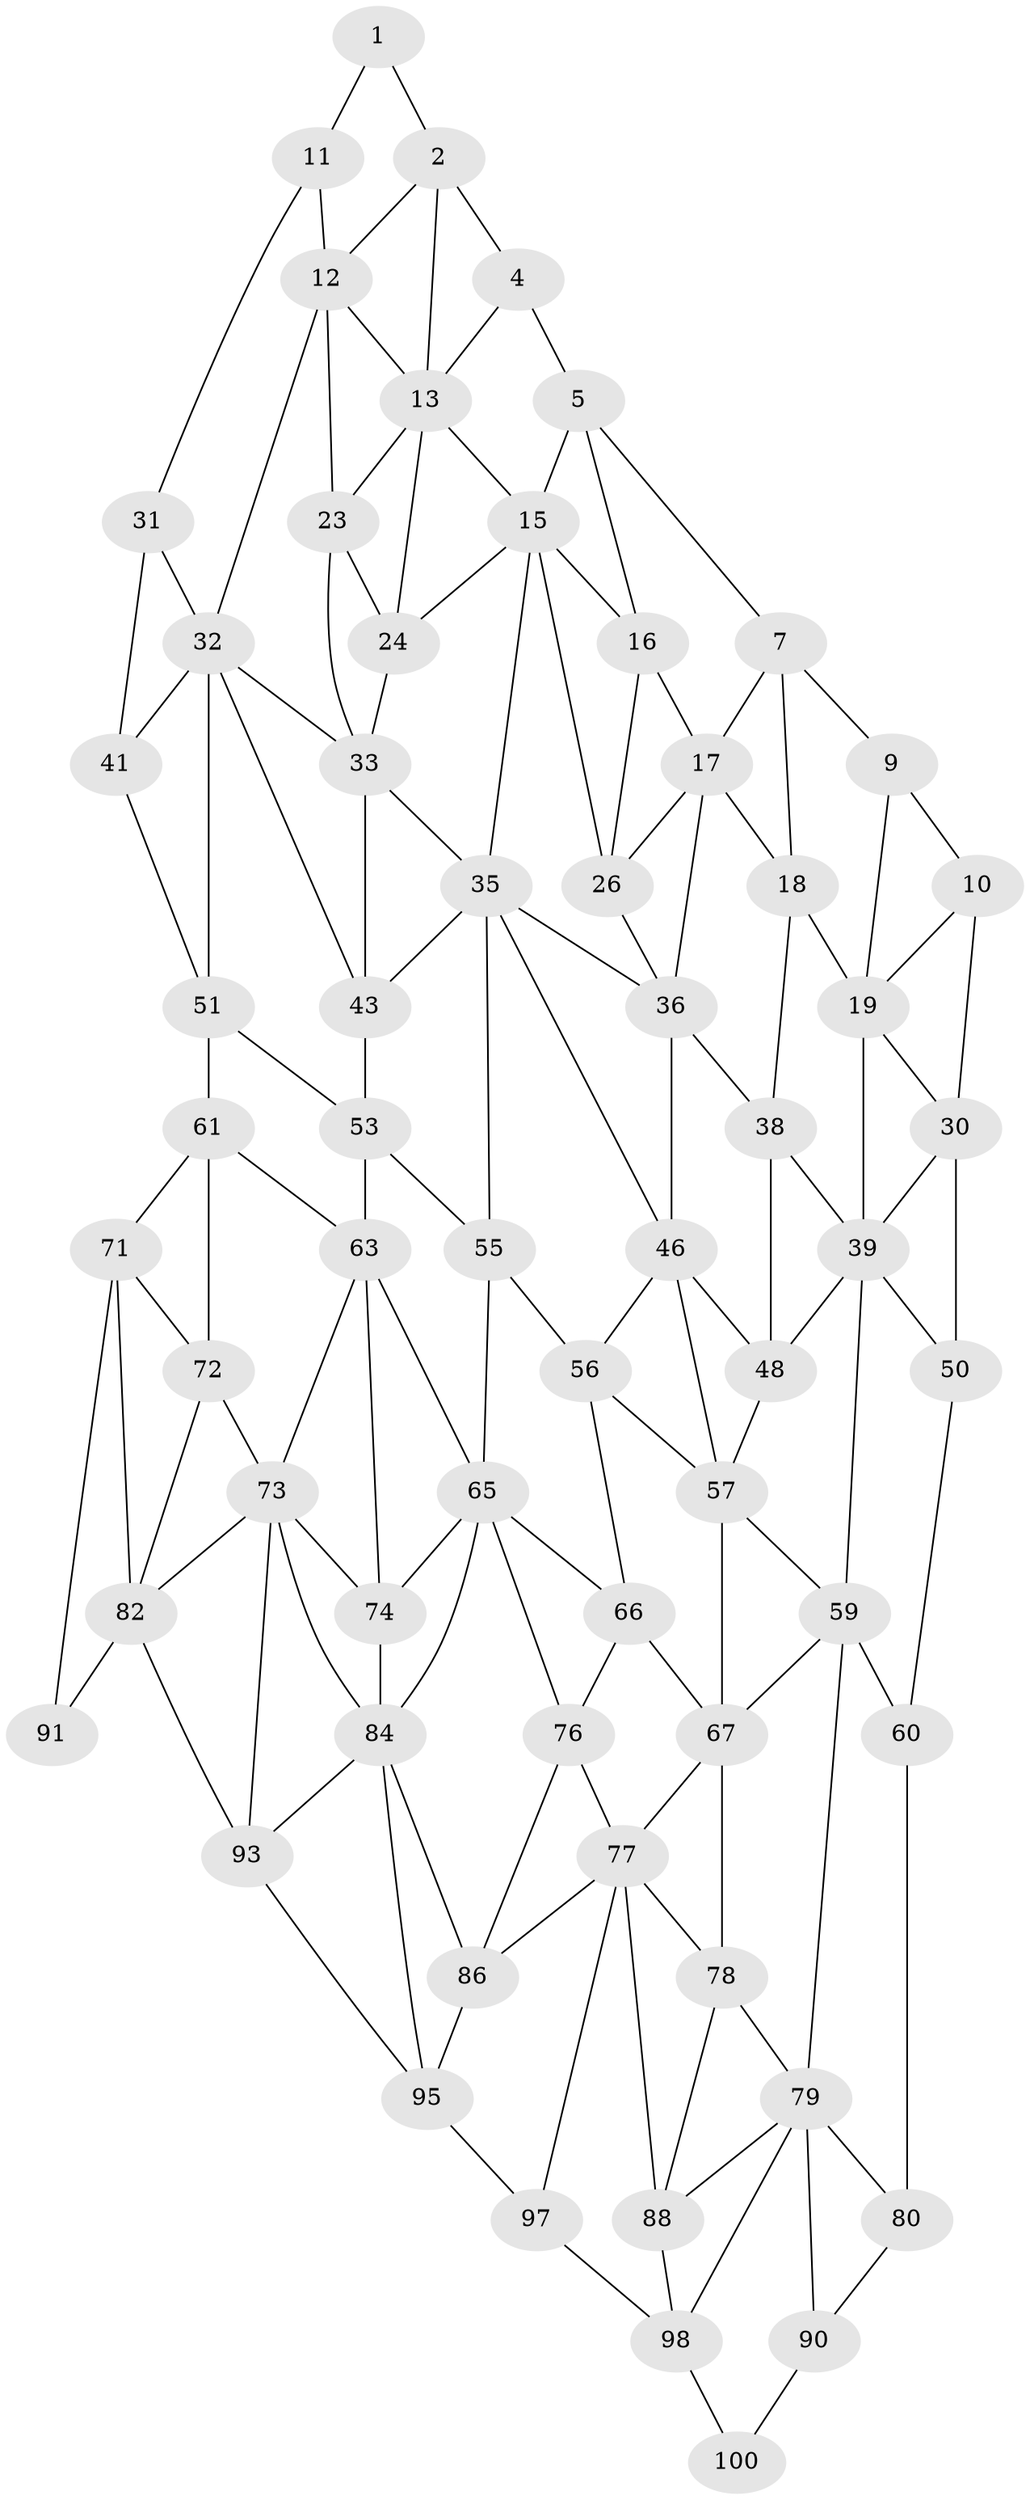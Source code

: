 // original degree distribution, {2: 0.04, 3: 0.32, 4: 0.64}
// Generated by graph-tools (version 1.1) at 2025/38/02/21/25 10:38:57]
// undirected, 63 vertices, 133 edges
graph export_dot {
graph [start="1"]
  node [color=gray90,style=filled];
  1;
  2 [super="+3"];
  4;
  5 [super="+6"];
  7 [super="+8"];
  9;
  10 [super="+20"];
  11 [super="+21"];
  12 [super="+22"];
  13 [super="+14"];
  15 [super="+25"];
  16;
  17 [super="+27"];
  18 [super="+28"];
  19 [super="+29"];
  23;
  24;
  26;
  30 [super="+40"];
  31;
  32 [super="+42"];
  33 [super="+34"];
  35 [super="+45"];
  36 [super="+37"];
  38;
  39 [super="+49"];
  41;
  43 [super="+44"];
  46 [super="+47"];
  48;
  50;
  51 [super="+52"];
  53 [super="+54"];
  55;
  56;
  57 [super="+58"];
  59 [super="+69"];
  60 [super="+70"];
  61 [super="+62"];
  63 [super="+64"];
  65 [super="+75"];
  66;
  67 [super="+68"];
  71 [super="+81"];
  72;
  73 [super="+83"];
  74;
  76;
  77 [super="+87"];
  78;
  79 [super="+89"];
  80;
  82 [super="+92"];
  84 [super="+85"];
  86;
  88;
  90;
  91;
  93 [super="+94"];
  95 [super="+96"];
  97;
  98 [super="+99"];
  100;
  1 -- 11;
  1 -- 2;
  2 -- 12;
  2 -- 4;
  2 -- 13;
  4 -- 5;
  4 -- 13;
  5 -- 15;
  5 -- 16;
  5 -- 7;
  7 -- 17;
  7 -- 9;
  7 -- 18;
  9 -- 19;
  9 -- 10;
  10 -- 19;
  10 -- 30;
  11 -- 12 [weight=2];
  11 -- 31;
  12 -- 13;
  12 -- 32;
  12 -- 23;
  13 -- 23;
  13 -- 24;
  13 -- 15;
  15 -- 16;
  15 -- 24;
  15 -- 26;
  15 -- 35;
  16 -- 26;
  16 -- 17;
  17 -- 18 [weight=2];
  17 -- 26;
  17 -- 36;
  18 -- 19 [weight=2];
  18 -- 38;
  19 -- 30;
  19 -- 39;
  23 -- 33;
  23 -- 24;
  24 -- 33;
  26 -- 36;
  30 -- 50;
  30 -- 39;
  31 -- 41;
  31 -- 32;
  32 -- 33;
  32 -- 41;
  32 -- 43;
  32 -- 51;
  33 -- 43 [weight=2];
  33 -- 35;
  35 -- 36;
  35 -- 43;
  35 -- 46;
  35 -- 55;
  36 -- 46 [weight=2];
  36 -- 38;
  38 -- 48;
  38 -- 39;
  39 -- 48;
  39 -- 50;
  39 -- 59;
  41 -- 51;
  43 -- 53 [weight=2];
  46 -- 56;
  46 -- 48;
  46 -- 57;
  48 -- 57;
  50 -- 60;
  51 -- 61 [weight=2];
  51 -- 53;
  53 -- 63 [weight=2];
  53 -- 55;
  55 -- 65;
  55 -- 56;
  56 -- 66;
  56 -- 57;
  57 -- 67 [weight=2];
  57 -- 59;
  59 -- 60 [weight=2];
  59 -- 67;
  59 -- 79;
  60 -- 80;
  61 -- 71;
  61 -- 72;
  61 -- 63;
  63 -- 73;
  63 -- 65;
  63 -- 74;
  65 -- 66;
  65 -- 74;
  65 -- 76;
  65 -- 84;
  66 -- 76;
  66 -- 67;
  67 -- 77;
  67 -- 78;
  71 -- 72;
  71 -- 82;
  71 -- 91;
  72 -- 82;
  72 -- 73;
  73 -- 74;
  73 -- 82;
  73 -- 84;
  73 -- 93;
  74 -- 84;
  76 -- 86;
  76 -- 77;
  77 -- 78;
  77 -- 88;
  77 -- 97;
  77 -- 86;
  78 -- 88;
  78 -- 79;
  79 -- 80;
  79 -- 88;
  79 -- 90;
  79 -- 98;
  80 -- 90;
  82 -- 91;
  82 -- 93;
  84 -- 86;
  84 -- 95;
  84 -- 93;
  86 -- 95;
  88 -- 98;
  90 -- 100;
  93 -- 95;
  95 -- 97;
  97 -- 98;
  98 -- 100;
}
